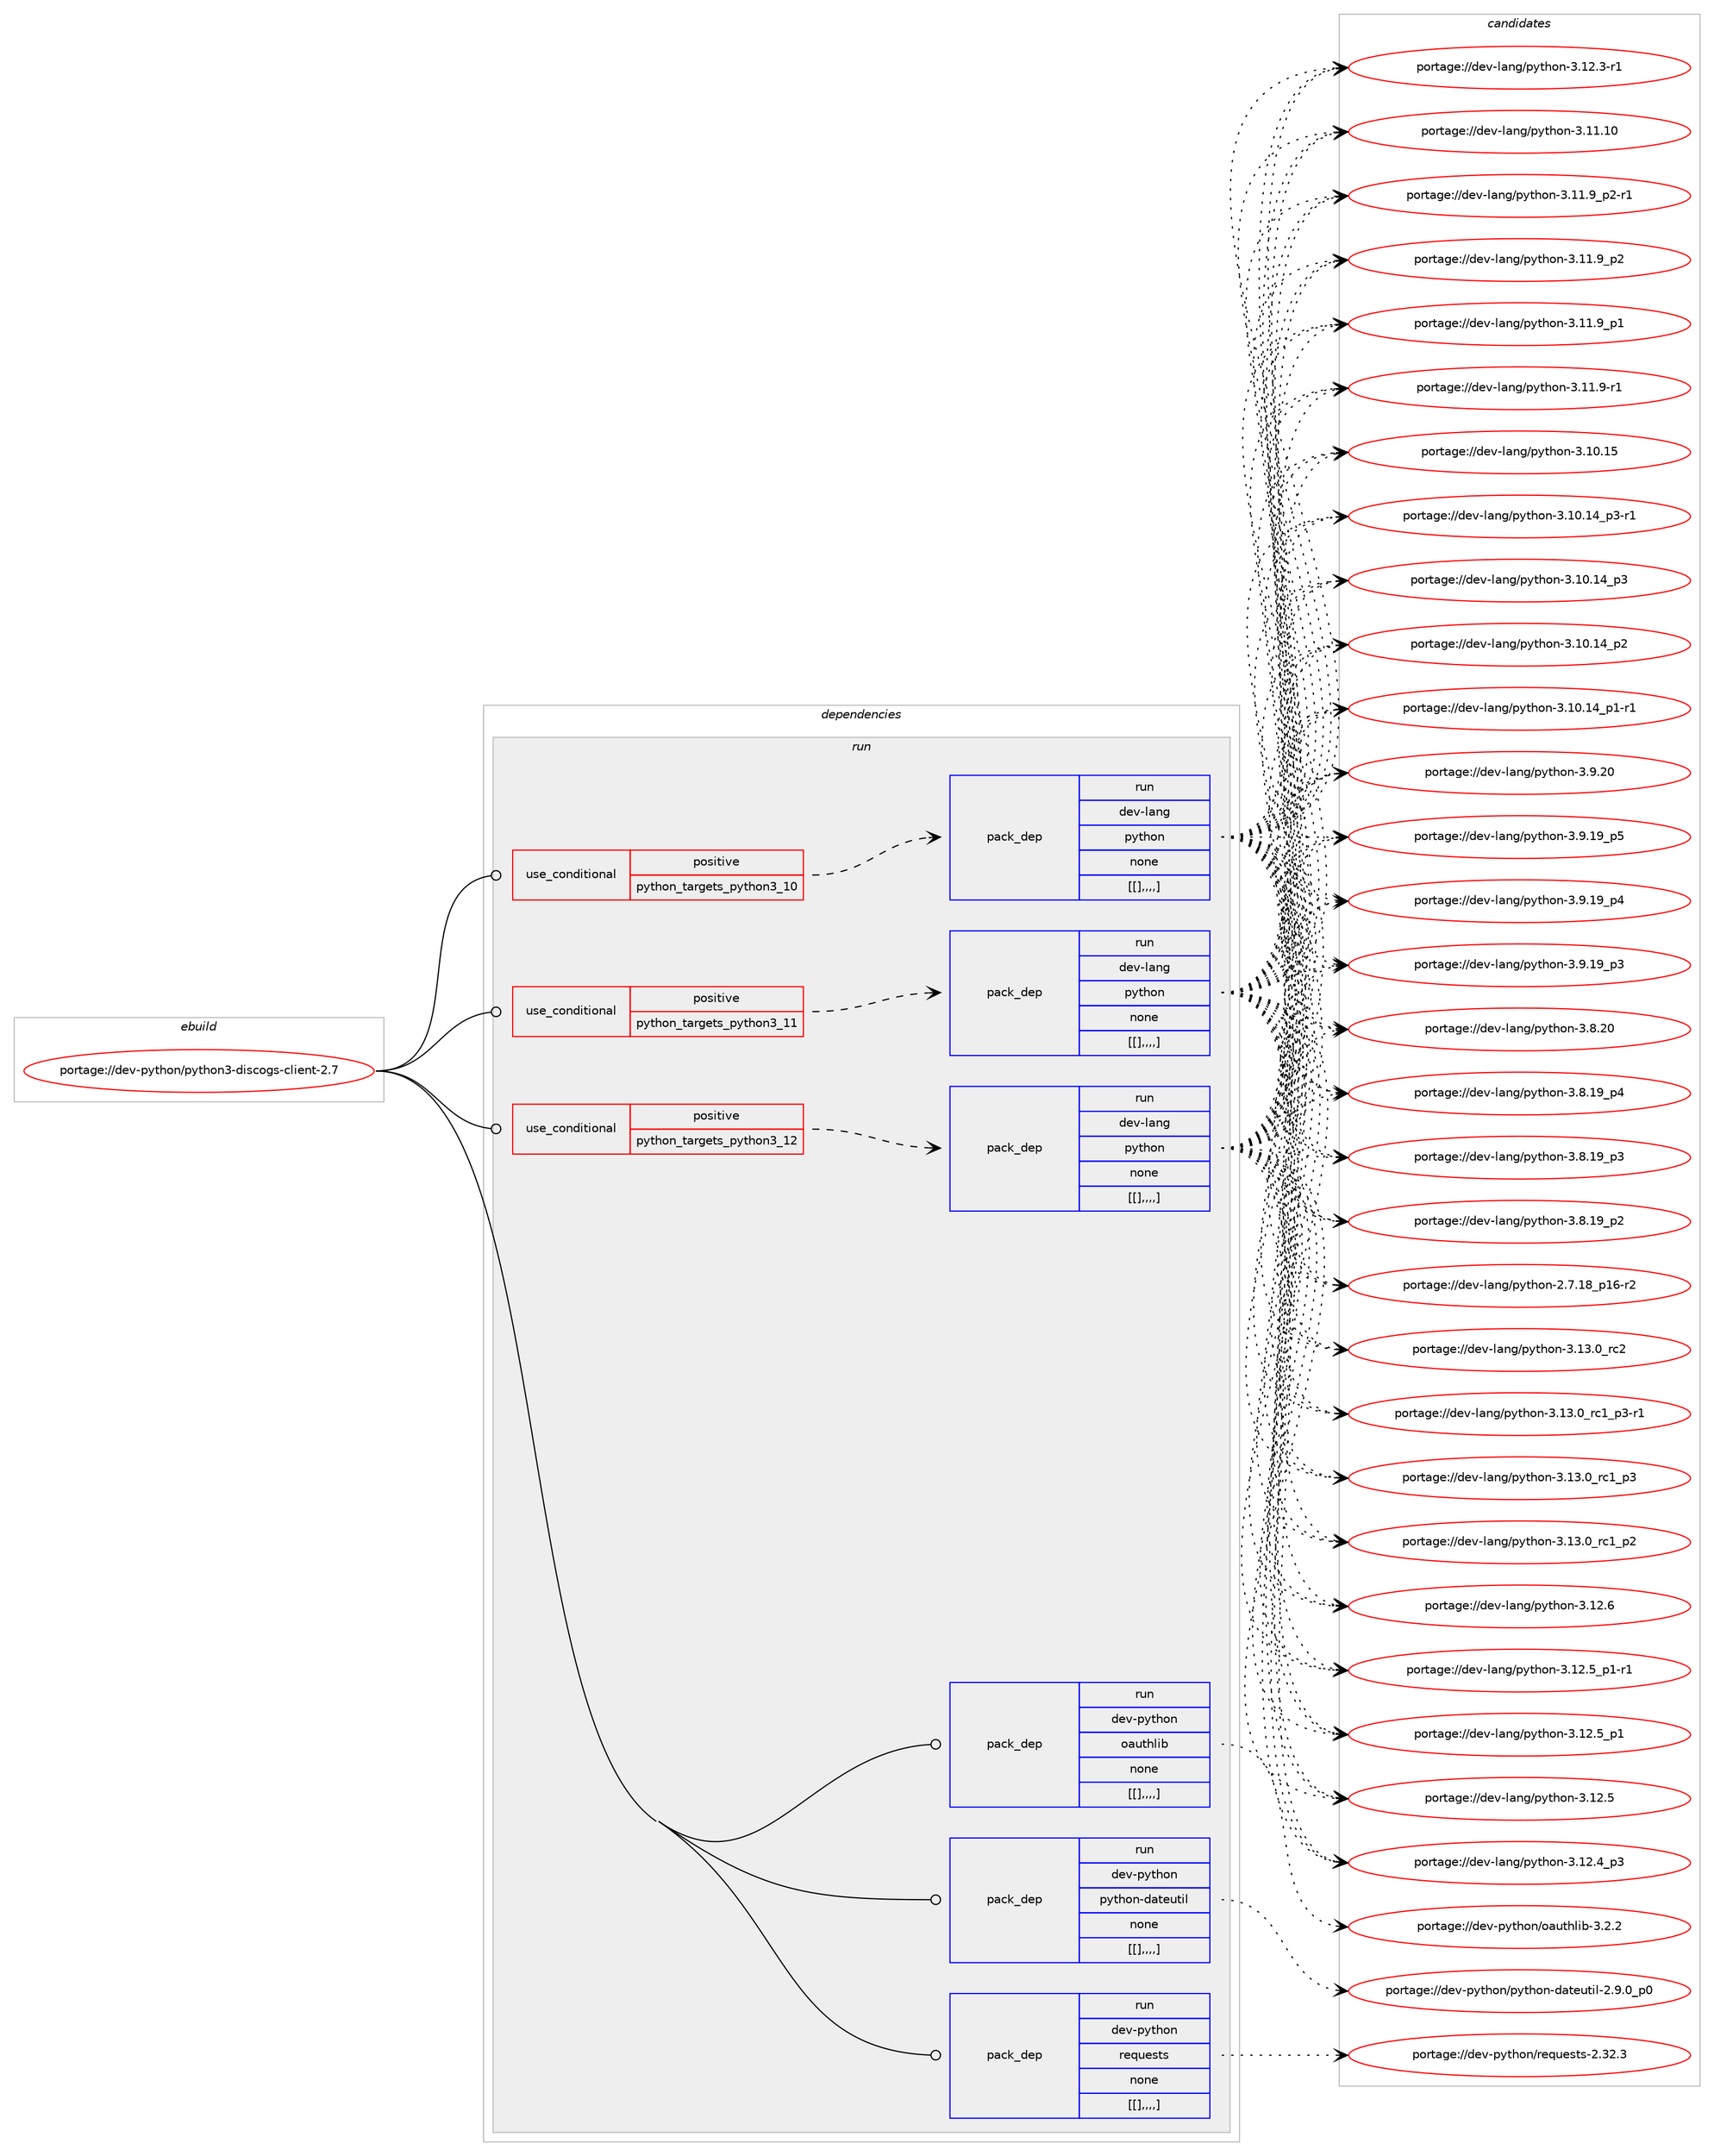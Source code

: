 digraph prolog {

# *************
# Graph options
# *************

newrank=true;
concentrate=true;
compound=true;
graph [rankdir=LR,fontname=Helvetica,fontsize=10,ranksep=1.5];#, ranksep=2.5, nodesep=0.2];
edge  [arrowhead=vee];
node  [fontname=Helvetica,fontsize=10];

# **********
# The ebuild
# **********

subgraph cluster_leftcol {
color=gray;
label=<<i>ebuild</i>>;
id [label="portage://dev-python/python3-discogs-client-2.7", color=red, width=4, href="../dev-python/python3-discogs-client-2.7.svg"];
}

# ****************
# The dependencies
# ****************

subgraph cluster_midcol {
color=gray;
label=<<i>dependencies</i>>;
subgraph cluster_compile {
fillcolor="#eeeeee";
style=filled;
label=<<i>compile</i>>;
}
subgraph cluster_compileandrun {
fillcolor="#eeeeee";
style=filled;
label=<<i>compile and run</i>>;
}
subgraph cluster_run {
fillcolor="#eeeeee";
style=filled;
label=<<i>run</i>>;
subgraph cond39395 {
dependency162484 [label=<<TABLE BORDER="0" CELLBORDER="1" CELLSPACING="0" CELLPADDING="4"><TR><TD ROWSPAN="3" CELLPADDING="10">use_conditional</TD></TR><TR><TD>positive</TD></TR><TR><TD>python_targets_python3_10</TD></TR></TABLE>>, shape=none, color=red];
subgraph pack121831 {
dependency162485 [label=<<TABLE BORDER="0" CELLBORDER="1" CELLSPACING="0" CELLPADDING="4" WIDTH="220"><TR><TD ROWSPAN="6" CELLPADDING="30">pack_dep</TD></TR><TR><TD WIDTH="110">run</TD></TR><TR><TD>dev-lang</TD></TR><TR><TD>python</TD></TR><TR><TD>none</TD></TR><TR><TD>[[],,,,]</TD></TR></TABLE>>, shape=none, color=blue];
}
dependency162484:e -> dependency162485:w [weight=20,style="dashed",arrowhead="vee"];
}
id:e -> dependency162484:w [weight=20,style="solid",arrowhead="odot"];
subgraph cond39396 {
dependency162486 [label=<<TABLE BORDER="0" CELLBORDER="1" CELLSPACING="0" CELLPADDING="4"><TR><TD ROWSPAN="3" CELLPADDING="10">use_conditional</TD></TR><TR><TD>positive</TD></TR><TR><TD>python_targets_python3_11</TD></TR></TABLE>>, shape=none, color=red];
subgraph pack121832 {
dependency162487 [label=<<TABLE BORDER="0" CELLBORDER="1" CELLSPACING="0" CELLPADDING="4" WIDTH="220"><TR><TD ROWSPAN="6" CELLPADDING="30">pack_dep</TD></TR><TR><TD WIDTH="110">run</TD></TR><TR><TD>dev-lang</TD></TR><TR><TD>python</TD></TR><TR><TD>none</TD></TR><TR><TD>[[],,,,]</TD></TR></TABLE>>, shape=none, color=blue];
}
dependency162486:e -> dependency162487:w [weight=20,style="dashed",arrowhead="vee"];
}
id:e -> dependency162486:w [weight=20,style="solid",arrowhead="odot"];
subgraph cond39397 {
dependency162488 [label=<<TABLE BORDER="0" CELLBORDER="1" CELLSPACING="0" CELLPADDING="4"><TR><TD ROWSPAN="3" CELLPADDING="10">use_conditional</TD></TR><TR><TD>positive</TD></TR><TR><TD>python_targets_python3_12</TD></TR></TABLE>>, shape=none, color=red];
subgraph pack121833 {
dependency162489 [label=<<TABLE BORDER="0" CELLBORDER="1" CELLSPACING="0" CELLPADDING="4" WIDTH="220"><TR><TD ROWSPAN="6" CELLPADDING="30">pack_dep</TD></TR><TR><TD WIDTH="110">run</TD></TR><TR><TD>dev-lang</TD></TR><TR><TD>python</TD></TR><TR><TD>none</TD></TR><TR><TD>[[],,,,]</TD></TR></TABLE>>, shape=none, color=blue];
}
dependency162488:e -> dependency162489:w [weight=20,style="dashed",arrowhead="vee"];
}
id:e -> dependency162488:w [weight=20,style="solid",arrowhead="odot"];
subgraph pack121834 {
dependency162490 [label=<<TABLE BORDER="0" CELLBORDER="1" CELLSPACING="0" CELLPADDING="4" WIDTH="220"><TR><TD ROWSPAN="6" CELLPADDING="30">pack_dep</TD></TR><TR><TD WIDTH="110">run</TD></TR><TR><TD>dev-python</TD></TR><TR><TD>oauthlib</TD></TR><TR><TD>none</TD></TR><TR><TD>[[],,,,]</TD></TR></TABLE>>, shape=none, color=blue];
}
id:e -> dependency162490:w [weight=20,style="solid",arrowhead="odot"];
subgraph pack121835 {
dependency162491 [label=<<TABLE BORDER="0" CELLBORDER="1" CELLSPACING="0" CELLPADDING="4" WIDTH="220"><TR><TD ROWSPAN="6" CELLPADDING="30">pack_dep</TD></TR><TR><TD WIDTH="110">run</TD></TR><TR><TD>dev-python</TD></TR><TR><TD>python-dateutil</TD></TR><TR><TD>none</TD></TR><TR><TD>[[],,,,]</TD></TR></TABLE>>, shape=none, color=blue];
}
id:e -> dependency162491:w [weight=20,style="solid",arrowhead="odot"];
subgraph pack121836 {
dependency162492 [label=<<TABLE BORDER="0" CELLBORDER="1" CELLSPACING="0" CELLPADDING="4" WIDTH="220"><TR><TD ROWSPAN="6" CELLPADDING="30">pack_dep</TD></TR><TR><TD WIDTH="110">run</TD></TR><TR><TD>dev-python</TD></TR><TR><TD>requests</TD></TR><TR><TD>none</TD></TR><TR><TD>[[],,,,]</TD></TR></TABLE>>, shape=none, color=blue];
}
id:e -> dependency162492:w [weight=20,style="solid",arrowhead="odot"];
}
}

# **************
# The candidates
# **************

subgraph cluster_choices {
rank=same;
color=gray;
label=<<i>candidates</i>>;

subgraph choice121831 {
color=black;
nodesep=1;
choice10010111845108971101034711212111610411111045514649514648951149950 [label="portage://dev-lang/python-3.13.0_rc2", color=red, width=4,href="../dev-lang/python-3.13.0_rc2.svg"];
choice1001011184510897110103471121211161041111104551464951464895114994995112514511449 [label="portage://dev-lang/python-3.13.0_rc1_p3-r1", color=red, width=4,href="../dev-lang/python-3.13.0_rc1_p3-r1.svg"];
choice100101118451089711010347112121116104111110455146495146489511499499511251 [label="portage://dev-lang/python-3.13.0_rc1_p3", color=red, width=4,href="../dev-lang/python-3.13.0_rc1_p3.svg"];
choice100101118451089711010347112121116104111110455146495146489511499499511250 [label="portage://dev-lang/python-3.13.0_rc1_p2", color=red, width=4,href="../dev-lang/python-3.13.0_rc1_p2.svg"];
choice10010111845108971101034711212111610411111045514649504654 [label="portage://dev-lang/python-3.12.6", color=red, width=4,href="../dev-lang/python-3.12.6.svg"];
choice1001011184510897110103471121211161041111104551464950465395112494511449 [label="portage://dev-lang/python-3.12.5_p1-r1", color=red, width=4,href="../dev-lang/python-3.12.5_p1-r1.svg"];
choice100101118451089711010347112121116104111110455146495046539511249 [label="portage://dev-lang/python-3.12.5_p1", color=red, width=4,href="../dev-lang/python-3.12.5_p1.svg"];
choice10010111845108971101034711212111610411111045514649504653 [label="portage://dev-lang/python-3.12.5", color=red, width=4,href="../dev-lang/python-3.12.5.svg"];
choice100101118451089711010347112121116104111110455146495046529511251 [label="portage://dev-lang/python-3.12.4_p3", color=red, width=4,href="../dev-lang/python-3.12.4_p3.svg"];
choice100101118451089711010347112121116104111110455146495046514511449 [label="portage://dev-lang/python-3.12.3-r1", color=red, width=4,href="../dev-lang/python-3.12.3-r1.svg"];
choice1001011184510897110103471121211161041111104551464949464948 [label="portage://dev-lang/python-3.11.10", color=red, width=4,href="../dev-lang/python-3.11.10.svg"];
choice1001011184510897110103471121211161041111104551464949465795112504511449 [label="portage://dev-lang/python-3.11.9_p2-r1", color=red, width=4,href="../dev-lang/python-3.11.9_p2-r1.svg"];
choice100101118451089711010347112121116104111110455146494946579511250 [label="portage://dev-lang/python-3.11.9_p2", color=red, width=4,href="../dev-lang/python-3.11.9_p2.svg"];
choice100101118451089711010347112121116104111110455146494946579511249 [label="portage://dev-lang/python-3.11.9_p1", color=red, width=4,href="../dev-lang/python-3.11.9_p1.svg"];
choice100101118451089711010347112121116104111110455146494946574511449 [label="portage://dev-lang/python-3.11.9-r1", color=red, width=4,href="../dev-lang/python-3.11.9-r1.svg"];
choice1001011184510897110103471121211161041111104551464948464953 [label="portage://dev-lang/python-3.10.15", color=red, width=4,href="../dev-lang/python-3.10.15.svg"];
choice100101118451089711010347112121116104111110455146494846495295112514511449 [label="portage://dev-lang/python-3.10.14_p3-r1", color=red, width=4,href="../dev-lang/python-3.10.14_p3-r1.svg"];
choice10010111845108971101034711212111610411111045514649484649529511251 [label="portage://dev-lang/python-3.10.14_p3", color=red, width=4,href="../dev-lang/python-3.10.14_p3.svg"];
choice10010111845108971101034711212111610411111045514649484649529511250 [label="portage://dev-lang/python-3.10.14_p2", color=red, width=4,href="../dev-lang/python-3.10.14_p2.svg"];
choice100101118451089711010347112121116104111110455146494846495295112494511449 [label="portage://dev-lang/python-3.10.14_p1-r1", color=red, width=4,href="../dev-lang/python-3.10.14_p1-r1.svg"];
choice10010111845108971101034711212111610411111045514657465048 [label="portage://dev-lang/python-3.9.20", color=red, width=4,href="../dev-lang/python-3.9.20.svg"];
choice100101118451089711010347112121116104111110455146574649579511253 [label="portage://dev-lang/python-3.9.19_p5", color=red, width=4,href="../dev-lang/python-3.9.19_p5.svg"];
choice100101118451089711010347112121116104111110455146574649579511252 [label="portage://dev-lang/python-3.9.19_p4", color=red, width=4,href="../dev-lang/python-3.9.19_p4.svg"];
choice100101118451089711010347112121116104111110455146574649579511251 [label="portage://dev-lang/python-3.9.19_p3", color=red, width=4,href="../dev-lang/python-3.9.19_p3.svg"];
choice10010111845108971101034711212111610411111045514656465048 [label="portage://dev-lang/python-3.8.20", color=red, width=4,href="../dev-lang/python-3.8.20.svg"];
choice100101118451089711010347112121116104111110455146564649579511252 [label="portage://dev-lang/python-3.8.19_p4", color=red, width=4,href="../dev-lang/python-3.8.19_p4.svg"];
choice100101118451089711010347112121116104111110455146564649579511251 [label="portage://dev-lang/python-3.8.19_p3", color=red, width=4,href="../dev-lang/python-3.8.19_p3.svg"];
choice100101118451089711010347112121116104111110455146564649579511250 [label="portage://dev-lang/python-3.8.19_p2", color=red, width=4,href="../dev-lang/python-3.8.19_p2.svg"];
choice100101118451089711010347112121116104111110455046554649569511249544511450 [label="portage://dev-lang/python-2.7.18_p16-r2", color=red, width=4,href="../dev-lang/python-2.7.18_p16-r2.svg"];
dependency162485:e -> choice10010111845108971101034711212111610411111045514649514648951149950:w [style=dotted,weight="100"];
dependency162485:e -> choice1001011184510897110103471121211161041111104551464951464895114994995112514511449:w [style=dotted,weight="100"];
dependency162485:e -> choice100101118451089711010347112121116104111110455146495146489511499499511251:w [style=dotted,weight="100"];
dependency162485:e -> choice100101118451089711010347112121116104111110455146495146489511499499511250:w [style=dotted,weight="100"];
dependency162485:e -> choice10010111845108971101034711212111610411111045514649504654:w [style=dotted,weight="100"];
dependency162485:e -> choice1001011184510897110103471121211161041111104551464950465395112494511449:w [style=dotted,weight="100"];
dependency162485:e -> choice100101118451089711010347112121116104111110455146495046539511249:w [style=dotted,weight="100"];
dependency162485:e -> choice10010111845108971101034711212111610411111045514649504653:w [style=dotted,weight="100"];
dependency162485:e -> choice100101118451089711010347112121116104111110455146495046529511251:w [style=dotted,weight="100"];
dependency162485:e -> choice100101118451089711010347112121116104111110455146495046514511449:w [style=dotted,weight="100"];
dependency162485:e -> choice1001011184510897110103471121211161041111104551464949464948:w [style=dotted,weight="100"];
dependency162485:e -> choice1001011184510897110103471121211161041111104551464949465795112504511449:w [style=dotted,weight="100"];
dependency162485:e -> choice100101118451089711010347112121116104111110455146494946579511250:w [style=dotted,weight="100"];
dependency162485:e -> choice100101118451089711010347112121116104111110455146494946579511249:w [style=dotted,weight="100"];
dependency162485:e -> choice100101118451089711010347112121116104111110455146494946574511449:w [style=dotted,weight="100"];
dependency162485:e -> choice1001011184510897110103471121211161041111104551464948464953:w [style=dotted,weight="100"];
dependency162485:e -> choice100101118451089711010347112121116104111110455146494846495295112514511449:w [style=dotted,weight="100"];
dependency162485:e -> choice10010111845108971101034711212111610411111045514649484649529511251:w [style=dotted,weight="100"];
dependency162485:e -> choice10010111845108971101034711212111610411111045514649484649529511250:w [style=dotted,weight="100"];
dependency162485:e -> choice100101118451089711010347112121116104111110455146494846495295112494511449:w [style=dotted,weight="100"];
dependency162485:e -> choice10010111845108971101034711212111610411111045514657465048:w [style=dotted,weight="100"];
dependency162485:e -> choice100101118451089711010347112121116104111110455146574649579511253:w [style=dotted,weight="100"];
dependency162485:e -> choice100101118451089711010347112121116104111110455146574649579511252:w [style=dotted,weight="100"];
dependency162485:e -> choice100101118451089711010347112121116104111110455146574649579511251:w [style=dotted,weight="100"];
dependency162485:e -> choice10010111845108971101034711212111610411111045514656465048:w [style=dotted,weight="100"];
dependency162485:e -> choice100101118451089711010347112121116104111110455146564649579511252:w [style=dotted,weight="100"];
dependency162485:e -> choice100101118451089711010347112121116104111110455146564649579511251:w [style=dotted,weight="100"];
dependency162485:e -> choice100101118451089711010347112121116104111110455146564649579511250:w [style=dotted,weight="100"];
dependency162485:e -> choice100101118451089711010347112121116104111110455046554649569511249544511450:w [style=dotted,weight="100"];
}
subgraph choice121832 {
color=black;
nodesep=1;
choice10010111845108971101034711212111610411111045514649514648951149950 [label="portage://dev-lang/python-3.13.0_rc2", color=red, width=4,href="../dev-lang/python-3.13.0_rc2.svg"];
choice1001011184510897110103471121211161041111104551464951464895114994995112514511449 [label="portage://dev-lang/python-3.13.0_rc1_p3-r1", color=red, width=4,href="../dev-lang/python-3.13.0_rc1_p3-r1.svg"];
choice100101118451089711010347112121116104111110455146495146489511499499511251 [label="portage://dev-lang/python-3.13.0_rc1_p3", color=red, width=4,href="../dev-lang/python-3.13.0_rc1_p3.svg"];
choice100101118451089711010347112121116104111110455146495146489511499499511250 [label="portage://dev-lang/python-3.13.0_rc1_p2", color=red, width=4,href="../dev-lang/python-3.13.0_rc1_p2.svg"];
choice10010111845108971101034711212111610411111045514649504654 [label="portage://dev-lang/python-3.12.6", color=red, width=4,href="../dev-lang/python-3.12.6.svg"];
choice1001011184510897110103471121211161041111104551464950465395112494511449 [label="portage://dev-lang/python-3.12.5_p1-r1", color=red, width=4,href="../dev-lang/python-3.12.5_p1-r1.svg"];
choice100101118451089711010347112121116104111110455146495046539511249 [label="portage://dev-lang/python-3.12.5_p1", color=red, width=4,href="../dev-lang/python-3.12.5_p1.svg"];
choice10010111845108971101034711212111610411111045514649504653 [label="portage://dev-lang/python-3.12.5", color=red, width=4,href="../dev-lang/python-3.12.5.svg"];
choice100101118451089711010347112121116104111110455146495046529511251 [label="portage://dev-lang/python-3.12.4_p3", color=red, width=4,href="../dev-lang/python-3.12.4_p3.svg"];
choice100101118451089711010347112121116104111110455146495046514511449 [label="portage://dev-lang/python-3.12.3-r1", color=red, width=4,href="../dev-lang/python-3.12.3-r1.svg"];
choice1001011184510897110103471121211161041111104551464949464948 [label="portage://dev-lang/python-3.11.10", color=red, width=4,href="../dev-lang/python-3.11.10.svg"];
choice1001011184510897110103471121211161041111104551464949465795112504511449 [label="portage://dev-lang/python-3.11.9_p2-r1", color=red, width=4,href="../dev-lang/python-3.11.9_p2-r1.svg"];
choice100101118451089711010347112121116104111110455146494946579511250 [label="portage://dev-lang/python-3.11.9_p2", color=red, width=4,href="../dev-lang/python-3.11.9_p2.svg"];
choice100101118451089711010347112121116104111110455146494946579511249 [label="portage://dev-lang/python-3.11.9_p1", color=red, width=4,href="../dev-lang/python-3.11.9_p1.svg"];
choice100101118451089711010347112121116104111110455146494946574511449 [label="portage://dev-lang/python-3.11.9-r1", color=red, width=4,href="../dev-lang/python-3.11.9-r1.svg"];
choice1001011184510897110103471121211161041111104551464948464953 [label="portage://dev-lang/python-3.10.15", color=red, width=4,href="../dev-lang/python-3.10.15.svg"];
choice100101118451089711010347112121116104111110455146494846495295112514511449 [label="portage://dev-lang/python-3.10.14_p3-r1", color=red, width=4,href="../dev-lang/python-3.10.14_p3-r1.svg"];
choice10010111845108971101034711212111610411111045514649484649529511251 [label="portage://dev-lang/python-3.10.14_p3", color=red, width=4,href="../dev-lang/python-3.10.14_p3.svg"];
choice10010111845108971101034711212111610411111045514649484649529511250 [label="portage://dev-lang/python-3.10.14_p2", color=red, width=4,href="../dev-lang/python-3.10.14_p2.svg"];
choice100101118451089711010347112121116104111110455146494846495295112494511449 [label="portage://dev-lang/python-3.10.14_p1-r1", color=red, width=4,href="../dev-lang/python-3.10.14_p1-r1.svg"];
choice10010111845108971101034711212111610411111045514657465048 [label="portage://dev-lang/python-3.9.20", color=red, width=4,href="../dev-lang/python-3.9.20.svg"];
choice100101118451089711010347112121116104111110455146574649579511253 [label="portage://dev-lang/python-3.9.19_p5", color=red, width=4,href="../dev-lang/python-3.9.19_p5.svg"];
choice100101118451089711010347112121116104111110455146574649579511252 [label="portage://dev-lang/python-3.9.19_p4", color=red, width=4,href="../dev-lang/python-3.9.19_p4.svg"];
choice100101118451089711010347112121116104111110455146574649579511251 [label="portage://dev-lang/python-3.9.19_p3", color=red, width=4,href="../dev-lang/python-3.9.19_p3.svg"];
choice10010111845108971101034711212111610411111045514656465048 [label="portage://dev-lang/python-3.8.20", color=red, width=4,href="../dev-lang/python-3.8.20.svg"];
choice100101118451089711010347112121116104111110455146564649579511252 [label="portage://dev-lang/python-3.8.19_p4", color=red, width=4,href="../dev-lang/python-3.8.19_p4.svg"];
choice100101118451089711010347112121116104111110455146564649579511251 [label="portage://dev-lang/python-3.8.19_p3", color=red, width=4,href="../dev-lang/python-3.8.19_p3.svg"];
choice100101118451089711010347112121116104111110455146564649579511250 [label="portage://dev-lang/python-3.8.19_p2", color=red, width=4,href="../dev-lang/python-3.8.19_p2.svg"];
choice100101118451089711010347112121116104111110455046554649569511249544511450 [label="portage://dev-lang/python-2.7.18_p16-r2", color=red, width=4,href="../dev-lang/python-2.7.18_p16-r2.svg"];
dependency162487:e -> choice10010111845108971101034711212111610411111045514649514648951149950:w [style=dotted,weight="100"];
dependency162487:e -> choice1001011184510897110103471121211161041111104551464951464895114994995112514511449:w [style=dotted,weight="100"];
dependency162487:e -> choice100101118451089711010347112121116104111110455146495146489511499499511251:w [style=dotted,weight="100"];
dependency162487:e -> choice100101118451089711010347112121116104111110455146495146489511499499511250:w [style=dotted,weight="100"];
dependency162487:e -> choice10010111845108971101034711212111610411111045514649504654:w [style=dotted,weight="100"];
dependency162487:e -> choice1001011184510897110103471121211161041111104551464950465395112494511449:w [style=dotted,weight="100"];
dependency162487:e -> choice100101118451089711010347112121116104111110455146495046539511249:w [style=dotted,weight="100"];
dependency162487:e -> choice10010111845108971101034711212111610411111045514649504653:w [style=dotted,weight="100"];
dependency162487:e -> choice100101118451089711010347112121116104111110455146495046529511251:w [style=dotted,weight="100"];
dependency162487:e -> choice100101118451089711010347112121116104111110455146495046514511449:w [style=dotted,weight="100"];
dependency162487:e -> choice1001011184510897110103471121211161041111104551464949464948:w [style=dotted,weight="100"];
dependency162487:e -> choice1001011184510897110103471121211161041111104551464949465795112504511449:w [style=dotted,weight="100"];
dependency162487:e -> choice100101118451089711010347112121116104111110455146494946579511250:w [style=dotted,weight="100"];
dependency162487:e -> choice100101118451089711010347112121116104111110455146494946579511249:w [style=dotted,weight="100"];
dependency162487:e -> choice100101118451089711010347112121116104111110455146494946574511449:w [style=dotted,weight="100"];
dependency162487:e -> choice1001011184510897110103471121211161041111104551464948464953:w [style=dotted,weight="100"];
dependency162487:e -> choice100101118451089711010347112121116104111110455146494846495295112514511449:w [style=dotted,weight="100"];
dependency162487:e -> choice10010111845108971101034711212111610411111045514649484649529511251:w [style=dotted,weight="100"];
dependency162487:e -> choice10010111845108971101034711212111610411111045514649484649529511250:w [style=dotted,weight="100"];
dependency162487:e -> choice100101118451089711010347112121116104111110455146494846495295112494511449:w [style=dotted,weight="100"];
dependency162487:e -> choice10010111845108971101034711212111610411111045514657465048:w [style=dotted,weight="100"];
dependency162487:e -> choice100101118451089711010347112121116104111110455146574649579511253:w [style=dotted,weight="100"];
dependency162487:e -> choice100101118451089711010347112121116104111110455146574649579511252:w [style=dotted,weight="100"];
dependency162487:e -> choice100101118451089711010347112121116104111110455146574649579511251:w [style=dotted,weight="100"];
dependency162487:e -> choice10010111845108971101034711212111610411111045514656465048:w [style=dotted,weight="100"];
dependency162487:e -> choice100101118451089711010347112121116104111110455146564649579511252:w [style=dotted,weight="100"];
dependency162487:e -> choice100101118451089711010347112121116104111110455146564649579511251:w [style=dotted,weight="100"];
dependency162487:e -> choice100101118451089711010347112121116104111110455146564649579511250:w [style=dotted,weight="100"];
dependency162487:e -> choice100101118451089711010347112121116104111110455046554649569511249544511450:w [style=dotted,weight="100"];
}
subgraph choice121833 {
color=black;
nodesep=1;
choice10010111845108971101034711212111610411111045514649514648951149950 [label="portage://dev-lang/python-3.13.0_rc2", color=red, width=4,href="../dev-lang/python-3.13.0_rc2.svg"];
choice1001011184510897110103471121211161041111104551464951464895114994995112514511449 [label="portage://dev-lang/python-3.13.0_rc1_p3-r1", color=red, width=4,href="../dev-lang/python-3.13.0_rc1_p3-r1.svg"];
choice100101118451089711010347112121116104111110455146495146489511499499511251 [label="portage://dev-lang/python-3.13.0_rc1_p3", color=red, width=4,href="../dev-lang/python-3.13.0_rc1_p3.svg"];
choice100101118451089711010347112121116104111110455146495146489511499499511250 [label="portage://dev-lang/python-3.13.0_rc1_p2", color=red, width=4,href="../dev-lang/python-3.13.0_rc1_p2.svg"];
choice10010111845108971101034711212111610411111045514649504654 [label="portage://dev-lang/python-3.12.6", color=red, width=4,href="../dev-lang/python-3.12.6.svg"];
choice1001011184510897110103471121211161041111104551464950465395112494511449 [label="portage://dev-lang/python-3.12.5_p1-r1", color=red, width=4,href="../dev-lang/python-3.12.5_p1-r1.svg"];
choice100101118451089711010347112121116104111110455146495046539511249 [label="portage://dev-lang/python-3.12.5_p1", color=red, width=4,href="../dev-lang/python-3.12.5_p1.svg"];
choice10010111845108971101034711212111610411111045514649504653 [label="portage://dev-lang/python-3.12.5", color=red, width=4,href="../dev-lang/python-3.12.5.svg"];
choice100101118451089711010347112121116104111110455146495046529511251 [label="portage://dev-lang/python-3.12.4_p3", color=red, width=4,href="../dev-lang/python-3.12.4_p3.svg"];
choice100101118451089711010347112121116104111110455146495046514511449 [label="portage://dev-lang/python-3.12.3-r1", color=red, width=4,href="../dev-lang/python-3.12.3-r1.svg"];
choice1001011184510897110103471121211161041111104551464949464948 [label="portage://dev-lang/python-3.11.10", color=red, width=4,href="../dev-lang/python-3.11.10.svg"];
choice1001011184510897110103471121211161041111104551464949465795112504511449 [label="portage://dev-lang/python-3.11.9_p2-r1", color=red, width=4,href="../dev-lang/python-3.11.9_p2-r1.svg"];
choice100101118451089711010347112121116104111110455146494946579511250 [label="portage://dev-lang/python-3.11.9_p2", color=red, width=4,href="../dev-lang/python-3.11.9_p2.svg"];
choice100101118451089711010347112121116104111110455146494946579511249 [label="portage://dev-lang/python-3.11.9_p1", color=red, width=4,href="../dev-lang/python-3.11.9_p1.svg"];
choice100101118451089711010347112121116104111110455146494946574511449 [label="portage://dev-lang/python-3.11.9-r1", color=red, width=4,href="../dev-lang/python-3.11.9-r1.svg"];
choice1001011184510897110103471121211161041111104551464948464953 [label="portage://dev-lang/python-3.10.15", color=red, width=4,href="../dev-lang/python-3.10.15.svg"];
choice100101118451089711010347112121116104111110455146494846495295112514511449 [label="portage://dev-lang/python-3.10.14_p3-r1", color=red, width=4,href="../dev-lang/python-3.10.14_p3-r1.svg"];
choice10010111845108971101034711212111610411111045514649484649529511251 [label="portage://dev-lang/python-3.10.14_p3", color=red, width=4,href="../dev-lang/python-3.10.14_p3.svg"];
choice10010111845108971101034711212111610411111045514649484649529511250 [label="portage://dev-lang/python-3.10.14_p2", color=red, width=4,href="../dev-lang/python-3.10.14_p2.svg"];
choice100101118451089711010347112121116104111110455146494846495295112494511449 [label="portage://dev-lang/python-3.10.14_p1-r1", color=red, width=4,href="../dev-lang/python-3.10.14_p1-r1.svg"];
choice10010111845108971101034711212111610411111045514657465048 [label="portage://dev-lang/python-3.9.20", color=red, width=4,href="../dev-lang/python-3.9.20.svg"];
choice100101118451089711010347112121116104111110455146574649579511253 [label="portage://dev-lang/python-3.9.19_p5", color=red, width=4,href="../dev-lang/python-3.9.19_p5.svg"];
choice100101118451089711010347112121116104111110455146574649579511252 [label="portage://dev-lang/python-3.9.19_p4", color=red, width=4,href="../dev-lang/python-3.9.19_p4.svg"];
choice100101118451089711010347112121116104111110455146574649579511251 [label="portage://dev-lang/python-3.9.19_p3", color=red, width=4,href="../dev-lang/python-3.9.19_p3.svg"];
choice10010111845108971101034711212111610411111045514656465048 [label="portage://dev-lang/python-3.8.20", color=red, width=4,href="../dev-lang/python-3.8.20.svg"];
choice100101118451089711010347112121116104111110455146564649579511252 [label="portage://dev-lang/python-3.8.19_p4", color=red, width=4,href="../dev-lang/python-3.8.19_p4.svg"];
choice100101118451089711010347112121116104111110455146564649579511251 [label="portage://dev-lang/python-3.8.19_p3", color=red, width=4,href="../dev-lang/python-3.8.19_p3.svg"];
choice100101118451089711010347112121116104111110455146564649579511250 [label="portage://dev-lang/python-3.8.19_p2", color=red, width=4,href="../dev-lang/python-3.8.19_p2.svg"];
choice100101118451089711010347112121116104111110455046554649569511249544511450 [label="portage://dev-lang/python-2.7.18_p16-r2", color=red, width=4,href="../dev-lang/python-2.7.18_p16-r2.svg"];
dependency162489:e -> choice10010111845108971101034711212111610411111045514649514648951149950:w [style=dotted,weight="100"];
dependency162489:e -> choice1001011184510897110103471121211161041111104551464951464895114994995112514511449:w [style=dotted,weight="100"];
dependency162489:e -> choice100101118451089711010347112121116104111110455146495146489511499499511251:w [style=dotted,weight="100"];
dependency162489:e -> choice100101118451089711010347112121116104111110455146495146489511499499511250:w [style=dotted,weight="100"];
dependency162489:e -> choice10010111845108971101034711212111610411111045514649504654:w [style=dotted,weight="100"];
dependency162489:e -> choice1001011184510897110103471121211161041111104551464950465395112494511449:w [style=dotted,weight="100"];
dependency162489:e -> choice100101118451089711010347112121116104111110455146495046539511249:w [style=dotted,weight="100"];
dependency162489:e -> choice10010111845108971101034711212111610411111045514649504653:w [style=dotted,weight="100"];
dependency162489:e -> choice100101118451089711010347112121116104111110455146495046529511251:w [style=dotted,weight="100"];
dependency162489:e -> choice100101118451089711010347112121116104111110455146495046514511449:w [style=dotted,weight="100"];
dependency162489:e -> choice1001011184510897110103471121211161041111104551464949464948:w [style=dotted,weight="100"];
dependency162489:e -> choice1001011184510897110103471121211161041111104551464949465795112504511449:w [style=dotted,weight="100"];
dependency162489:e -> choice100101118451089711010347112121116104111110455146494946579511250:w [style=dotted,weight="100"];
dependency162489:e -> choice100101118451089711010347112121116104111110455146494946579511249:w [style=dotted,weight="100"];
dependency162489:e -> choice100101118451089711010347112121116104111110455146494946574511449:w [style=dotted,weight="100"];
dependency162489:e -> choice1001011184510897110103471121211161041111104551464948464953:w [style=dotted,weight="100"];
dependency162489:e -> choice100101118451089711010347112121116104111110455146494846495295112514511449:w [style=dotted,weight="100"];
dependency162489:e -> choice10010111845108971101034711212111610411111045514649484649529511251:w [style=dotted,weight="100"];
dependency162489:e -> choice10010111845108971101034711212111610411111045514649484649529511250:w [style=dotted,weight="100"];
dependency162489:e -> choice100101118451089711010347112121116104111110455146494846495295112494511449:w [style=dotted,weight="100"];
dependency162489:e -> choice10010111845108971101034711212111610411111045514657465048:w [style=dotted,weight="100"];
dependency162489:e -> choice100101118451089711010347112121116104111110455146574649579511253:w [style=dotted,weight="100"];
dependency162489:e -> choice100101118451089711010347112121116104111110455146574649579511252:w [style=dotted,weight="100"];
dependency162489:e -> choice100101118451089711010347112121116104111110455146574649579511251:w [style=dotted,weight="100"];
dependency162489:e -> choice10010111845108971101034711212111610411111045514656465048:w [style=dotted,weight="100"];
dependency162489:e -> choice100101118451089711010347112121116104111110455146564649579511252:w [style=dotted,weight="100"];
dependency162489:e -> choice100101118451089711010347112121116104111110455146564649579511251:w [style=dotted,weight="100"];
dependency162489:e -> choice100101118451089711010347112121116104111110455146564649579511250:w [style=dotted,weight="100"];
dependency162489:e -> choice100101118451089711010347112121116104111110455046554649569511249544511450:w [style=dotted,weight="100"];
}
subgraph choice121834 {
color=black;
nodesep=1;
choice10010111845112121116104111110471119711711610410810598455146504650 [label="portage://dev-python/oauthlib-3.2.2", color=red, width=4,href="../dev-python/oauthlib-3.2.2.svg"];
dependency162490:e -> choice10010111845112121116104111110471119711711610410810598455146504650:w [style=dotted,weight="100"];
}
subgraph choice121835 {
color=black;
nodesep=1;
choice100101118451121211161041111104711212111610411111045100971161011171161051084550465746489511248 [label="portage://dev-python/python-dateutil-2.9.0_p0", color=red, width=4,href="../dev-python/python-dateutil-2.9.0_p0.svg"];
dependency162491:e -> choice100101118451121211161041111104711212111610411111045100971161011171161051084550465746489511248:w [style=dotted,weight="100"];
}
subgraph choice121836 {
color=black;
nodesep=1;
choice100101118451121211161041111104711410111311710111511611545504651504651 [label="portage://dev-python/requests-2.32.3", color=red, width=4,href="../dev-python/requests-2.32.3.svg"];
dependency162492:e -> choice100101118451121211161041111104711410111311710111511611545504651504651:w [style=dotted,weight="100"];
}
}

}
